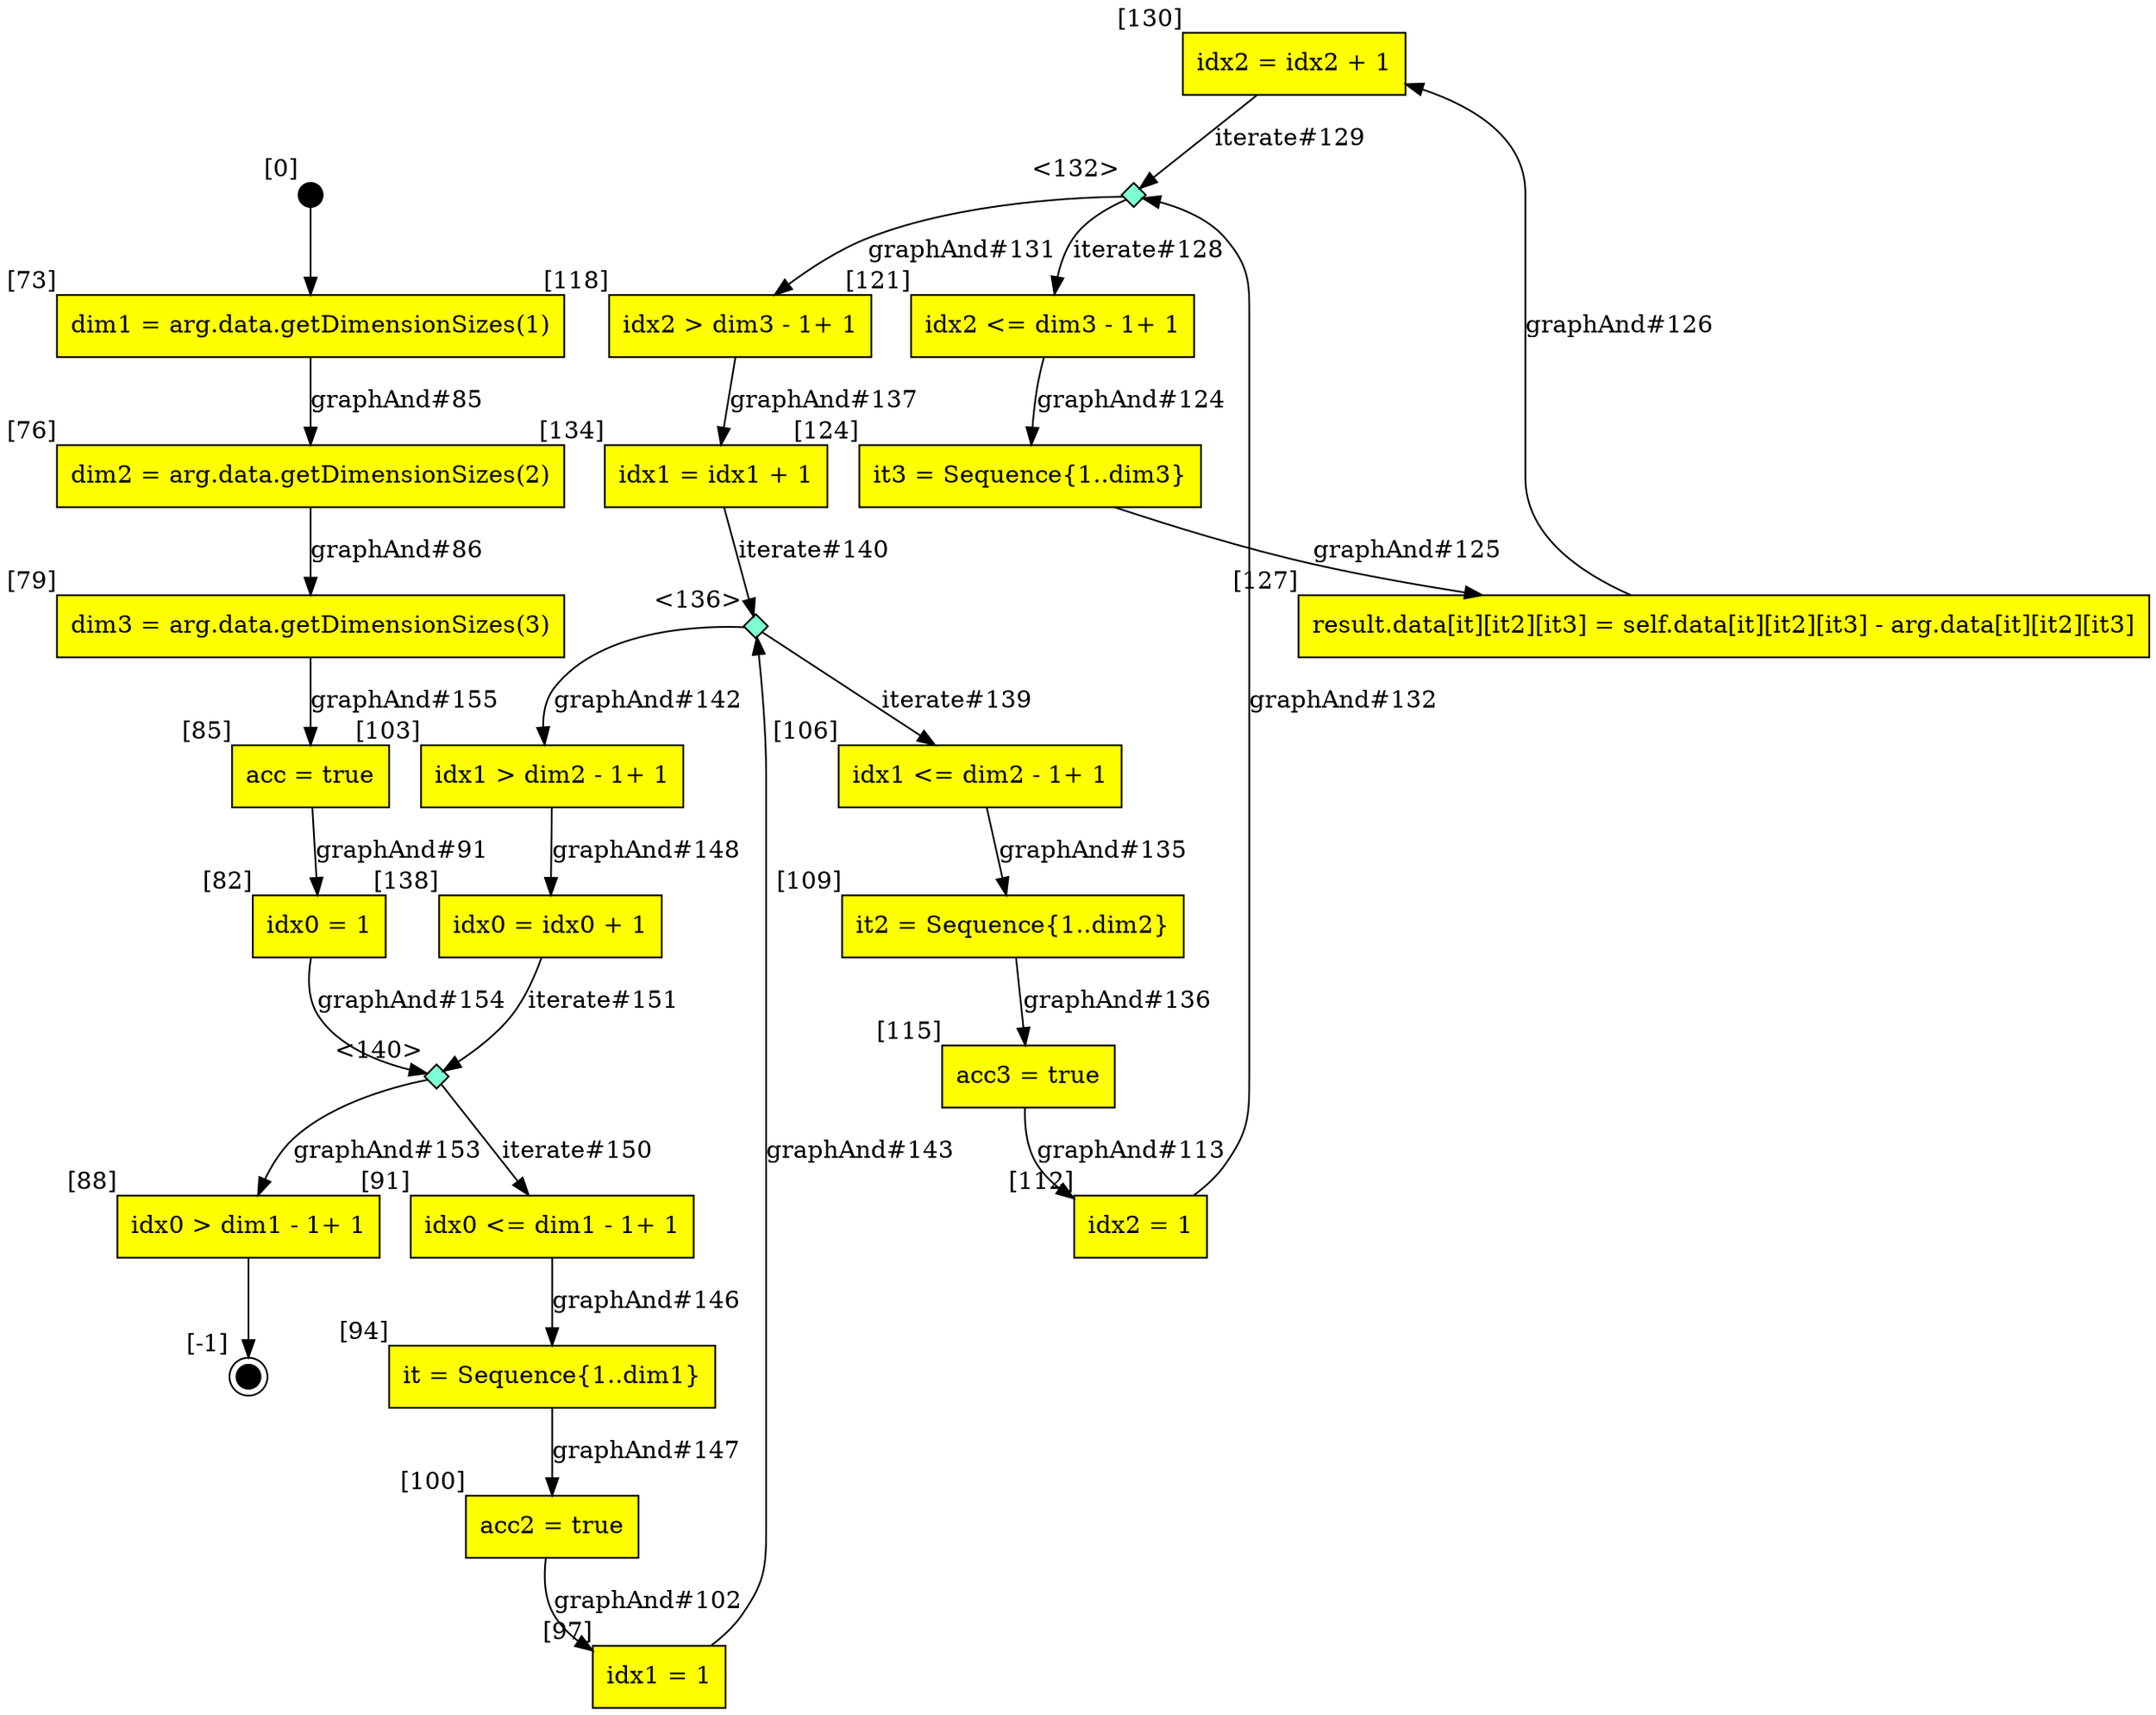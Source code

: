 digraph CLG {
  130 [shape="box", label="idx2 = idx2 + 1", style=filled, fillcolor=yellow, xlabel="[130]"];
  132 [shape="diamond", label="", xlabel="<132>", style=filled, fillcolor=aquamarine, fixedsize=true, width=.2, height=.2];
  134 [shape="box", label="idx1 = idx1 + 1", style=filled, fillcolor=yellow, xlabel="[134]"];
  72 [style=filled, fillcolor=black, shape="circle", label="", fixedsize=true, width=.2, height=.2, xlabel="[0]"];
  136 [shape="diamond", label="", xlabel="<136>", style=filled, fillcolor=aquamarine, fixedsize=true, width=.2, height=.2];
  73 [shape="box", label="dim1 = arg.data.getDimensionSizes(1)", style=filled, fillcolor=yellow, xlabel="[73]"];
  138 [shape="box", label="idx0 = idx0 + 1", style=filled, fillcolor=yellow, xlabel="[138]"];
  76 [shape="box", label="dim2 = arg.data.getDimensionSizes(2)", style=filled, fillcolor=yellow, xlabel="[76]"];
  140 [shape="diamond", label="", xlabel="<140>", style=filled, fillcolor=aquamarine, fixedsize=true, width=.2, height=.2];
  79 [shape="box", label="dim3 = arg.data.getDimensionSizes(3)", style=filled, fillcolor=yellow, xlabel="[79]"];
  82 [shape="box", label="idx0 = 1", style=filled, fillcolor=yellow, xlabel="[82]"];
  85 [shape="box", label="acc = true", style=filled, fillcolor=yellow, xlabel="[85]"];
  88 [shape="box", label="idx0 > dim1 - 1+ 1", style=filled, fillcolor=yellow, xlabel="[88]"];
  89 [style=filled, fillcolor=black, shape="doublecircle", label="", fixedsize=true, width=.2, height=.2, xlabel="[-1]"];
  91 [shape="box", label="idx0 <= dim1 - 1+ 1", style=filled, fillcolor=yellow, xlabel="[91]"];
  94 [shape="box", label="it = Sequence{1..dim1}", style=filled, fillcolor=yellow, xlabel="[94]"];
  97 [shape="box", label="idx1 = 1", style=filled, fillcolor=yellow, xlabel="[97]"];
  100 [shape="box", label="acc2 = true", style=filled, fillcolor=yellow, xlabel="[100]"];
  103 [shape="box", label="idx1 > dim2 - 1+ 1", style=filled, fillcolor=yellow, xlabel="[103]"];
  106 [shape="box", label="idx1 <= dim2 - 1+ 1", style=filled, fillcolor=yellow, xlabel="[106]"];
  109 [shape="box", label="it2 = Sequence{1..dim2}", style=filled, fillcolor=yellow, xlabel="[109]"];
  112 [shape="box", label="idx2 = 1", style=filled, fillcolor=yellow, xlabel="[112]"];
  115 [shape="box", label="acc3 = true", style=filled, fillcolor=yellow, xlabel="[115]"];
  118 [shape="box", label="idx2 > dim3 - 1+ 1", style=filled, fillcolor=yellow, xlabel="[118]"];
  121 [shape="box", label="idx2 <= dim3 - 1+ 1", style=filled, fillcolor=yellow, xlabel="[121]"];
  124 [shape="box", label="it3 = Sequence{1..dim3}", style=filled, fillcolor=yellow, xlabel="[124]"];
  127 [shape="box", label="result.data[it][it2][it3] = self.data[it][it2][it3] - arg.data[it][it2][it3]", style=filled, fillcolor=yellow, xlabel="[127]"];
  132 -> 121[label="iterate#128"];
  130 -> 132[label="iterate#129"];
  132 -> 118[label="graphAnd#131"];
  112 -> 132[label="graphAnd#132"];
  106 -> 109[label="graphAnd#135"];
  109 -> 115[label="graphAnd#136"];
  118 -> 134[label="graphAnd#137"];
  136 -> 106[label="iterate#139"];
  134 -> 136[label="iterate#140"];
  136 -> 103[label="graphAnd#142"];
  72 -> 73;
  97 -> 136[label="graphAnd#143"];
  91 -> 94[label="graphAnd#146"];
  94 -> 100[label="graphAnd#147"];
  103 -> 138[label="graphAnd#148"];
  73 -> 76[label="graphAnd#85"];
  76 -> 79[label="graphAnd#86"];
  140 -> 91[label="iterate#150"];
  138 -> 140[label="iterate#151"];
  140 -> 88[label="graphAnd#153"];
  82 -> 140[label="graphAnd#154"];
  79 -> 85[label="graphAnd#155"];
  85 -> 82[label="graphAnd#91"];
  88 -> 89;
  100 -> 97[label="graphAnd#102"];
  115 -> 112[label="graphAnd#113"];
  121 -> 124[label="graphAnd#124"];
  124 -> 127[label="graphAnd#125"];
  127 -> 130[label="graphAnd#126"];
}
